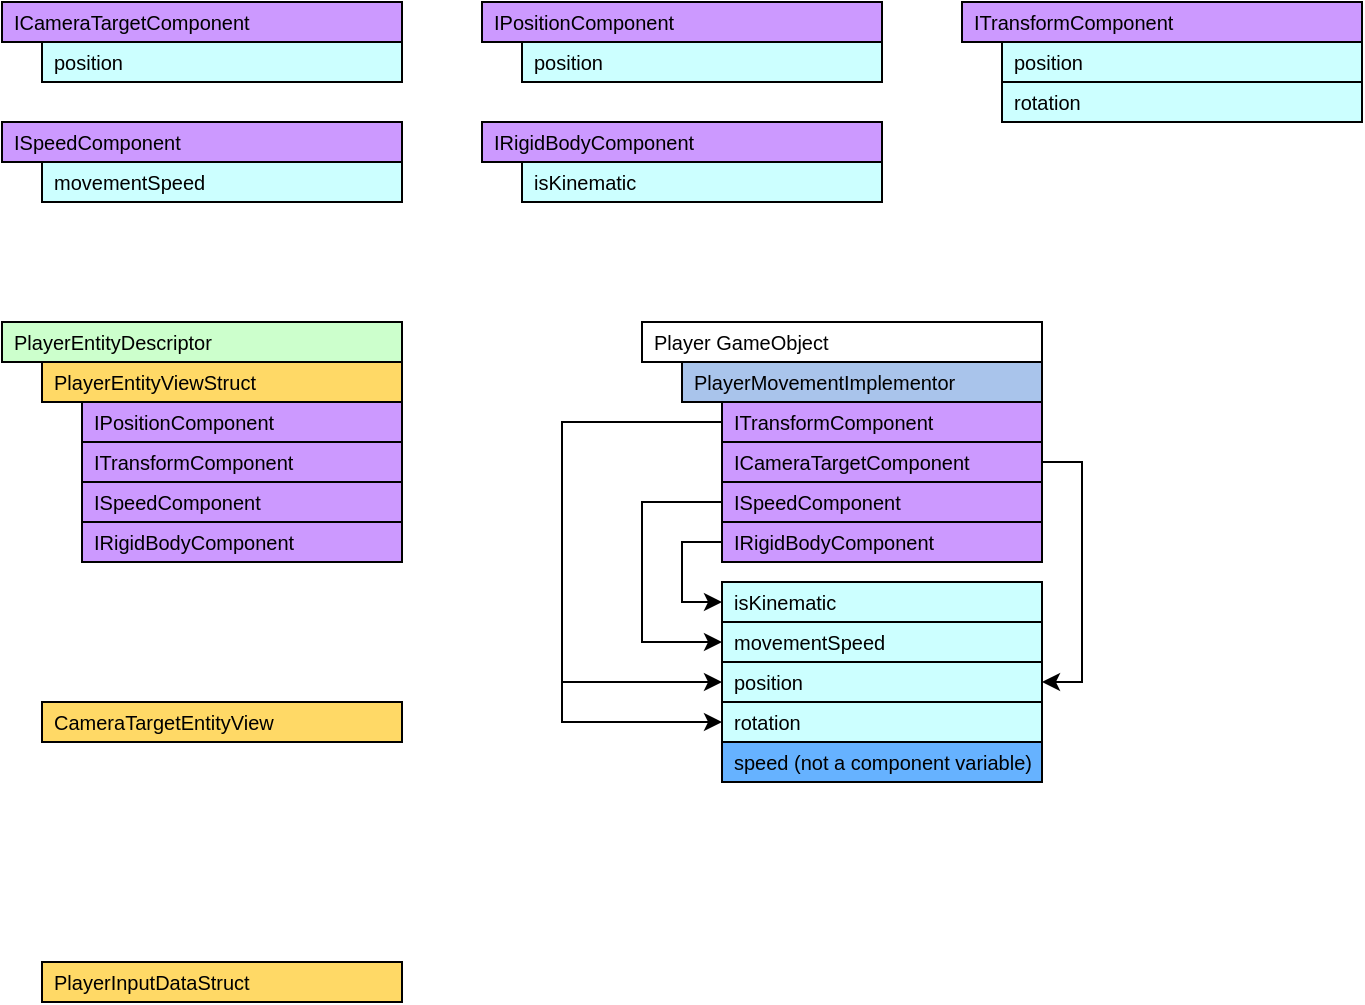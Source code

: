 <mxfile version="12.4.3" type="github" pages="1">
  <diagram id="dk1aevZG_GAy2XOrY3Qh" name="Page-1">
    <mxGraphModel dx="926" dy="626" grid="1" gridSize="10" guides="1" tooltips="1" connect="1" arrows="1" fold="1" page="1" pageScale="1" pageWidth="850" pageHeight="1100" math="0" shadow="0">
      <root>
        <mxCell id="0"/>
        <mxCell id="1" parent="0"/>
        <mxCell id="9Xwpoh8mUwRWMNCVPr1P-12" value="Player GameObject" style="rounded=0;whiteSpace=wrap;html=1;fillColor=#FFFFFF;align=left;spacingLeft=4;fontSize=10;fontFamily=Helvetica;" vertex="1" parent="1">
          <mxGeometry x="360" y="200" width="200" height="20" as="geometry"/>
        </mxCell>
        <mxCell id="9Xwpoh8mUwRWMNCVPr1P-13" value="PlayerMovementImplementor" style="rounded=0;whiteSpace=wrap;html=1;fillColor=#A9C4EB;align=left;spacingLeft=4;fontSize=10;fontFamily=Helvetica;" vertex="1" parent="1">
          <mxGeometry x="380" y="220" width="180" height="20" as="geometry"/>
        </mxCell>
        <mxCell id="9Xwpoh8mUwRWMNCVPr1P-48" style="edgeStyle=orthogonalEdgeStyle;rounded=0;orthogonalLoop=1;jettySize=auto;html=1;entryX=0;entryY=0.5;entryDx=0;entryDy=0;fillColor=#FFFFFF;fontFamily=Helvetica;fontSize=10;" edge="1" parent="1" source="9Xwpoh8mUwRWMNCVPr1P-15" target="9Xwpoh8mUwRWMNCVPr1P-24">
          <mxGeometry relative="1" as="geometry">
            <Array as="points">
              <mxPoint x="380" y="310"/>
              <mxPoint x="380" y="340"/>
            </Array>
          </mxGeometry>
        </mxCell>
        <mxCell id="9Xwpoh8mUwRWMNCVPr1P-15" value="IRigidBodyComponent" style="rounded=0;whiteSpace=wrap;html=1;fillColor=#CC99FF;align=left;spacingLeft=4;fontSize=10;fontFamily=Helvetica;" vertex="1" parent="1">
          <mxGeometry x="400" y="300" width="160" height="20" as="geometry"/>
        </mxCell>
        <mxCell id="9Xwpoh8mUwRWMNCVPr1P-51" style="edgeStyle=orthogonalEdgeStyle;rounded=0;orthogonalLoop=1;jettySize=auto;html=1;entryX=1;entryY=0.5;entryDx=0;entryDy=0;fillColor=#FFFFFF;fontFamily=Helvetica;fontSize=10;" edge="1" parent="1" source="9Xwpoh8mUwRWMNCVPr1P-17" target="9Xwpoh8mUwRWMNCVPr1P-23">
          <mxGeometry relative="1" as="geometry">
            <Array as="points">
              <mxPoint x="580" y="270"/>
              <mxPoint x="580" y="380"/>
            </Array>
          </mxGeometry>
        </mxCell>
        <mxCell id="9Xwpoh8mUwRWMNCVPr1P-17" value="ICameraTargetComponent" style="rounded=0;whiteSpace=wrap;html=1;fillColor=#CC99FF;align=left;spacingLeft=4;fontSize=10;fontFamily=Helvetica;" vertex="1" parent="1">
          <mxGeometry x="400" y="260" width="160" height="20" as="geometry"/>
        </mxCell>
        <mxCell id="9Xwpoh8mUwRWMNCVPr1P-49" style="edgeStyle=orthogonalEdgeStyle;rounded=0;orthogonalLoop=1;jettySize=auto;html=1;entryX=0;entryY=0.5;entryDx=0;entryDy=0;fillColor=#FFFFFF;fontFamily=Helvetica;fontSize=10;" edge="1" parent="1" source="9Xwpoh8mUwRWMNCVPr1P-18" target="9Xwpoh8mUwRWMNCVPr1P-26">
          <mxGeometry relative="1" as="geometry">
            <Array as="points">
              <mxPoint x="360" y="290"/>
              <mxPoint x="360" y="360"/>
            </Array>
          </mxGeometry>
        </mxCell>
        <mxCell id="9Xwpoh8mUwRWMNCVPr1P-18" value="ISpeedComponent" style="rounded=0;whiteSpace=wrap;html=1;fillColor=#CC99FF;align=left;spacingLeft=4;fontSize=10;fontFamily=Helvetica;" vertex="1" parent="1">
          <mxGeometry x="400" y="280" width="160" height="20" as="geometry"/>
        </mxCell>
        <mxCell id="9Xwpoh8mUwRWMNCVPr1P-54" style="edgeStyle=orthogonalEdgeStyle;rounded=0;orthogonalLoop=1;jettySize=auto;html=1;fillColor=#FFFFFF;fontFamily=Helvetica;fontSize=10;entryX=0;entryY=0.5;entryDx=0;entryDy=0;" edge="1" parent="1" source="9Xwpoh8mUwRWMNCVPr1P-19" target="9Xwpoh8mUwRWMNCVPr1P-25">
          <mxGeometry relative="1" as="geometry">
            <mxPoint x="320" y="381.628" as="targetPoint"/>
            <Array as="points">
              <mxPoint x="320" y="250"/>
              <mxPoint x="320" y="400"/>
            </Array>
          </mxGeometry>
        </mxCell>
        <mxCell id="9Xwpoh8mUwRWMNCVPr1P-55" style="edgeStyle=orthogonalEdgeStyle;rounded=0;orthogonalLoop=1;jettySize=auto;html=1;entryX=0;entryY=0.5;entryDx=0;entryDy=0;fillColor=#FFFFFF;fontFamily=Helvetica;fontSize=10;" edge="1" parent="1" source="9Xwpoh8mUwRWMNCVPr1P-19" target="9Xwpoh8mUwRWMNCVPr1P-23">
          <mxGeometry relative="1" as="geometry">
            <Array as="points">
              <mxPoint x="320" y="250"/>
              <mxPoint x="320" y="380"/>
            </Array>
          </mxGeometry>
        </mxCell>
        <mxCell id="9Xwpoh8mUwRWMNCVPr1P-19" value="ITransformComponent" style="rounded=0;whiteSpace=wrap;html=1;fillColor=#CC99FF;align=left;spacingLeft=4;fontSize=10;fontFamily=Helvetica;" vertex="1" parent="1">
          <mxGeometry x="400" y="240" width="160" height="20" as="geometry"/>
        </mxCell>
        <mxCell id="9Xwpoh8mUwRWMNCVPr1P-22" value="speed (not a component variable)" style="rounded=0;whiteSpace=wrap;html=1;fillColor=#66B2FF;align=left;spacingLeft=4;fontSize=10;fontFamily=Helvetica;" vertex="1" parent="1">
          <mxGeometry x="400" y="410" width="160" height="20" as="geometry"/>
        </mxCell>
        <mxCell id="9Xwpoh8mUwRWMNCVPr1P-23" value="position" style="rounded=0;whiteSpace=wrap;html=1;fillColor=#CCFFFF;align=left;spacingLeft=4;fontSize=10;fontFamily=Helvetica;" vertex="1" parent="1">
          <mxGeometry x="400" y="370" width="160" height="20" as="geometry"/>
        </mxCell>
        <mxCell id="9Xwpoh8mUwRWMNCVPr1P-24" value="isKinematic" style="rounded=0;whiteSpace=wrap;html=1;fillColor=#CCFFFF;align=left;spacingLeft=4;fontSize=10;fontFamily=Helvetica;" vertex="1" parent="1">
          <mxGeometry x="400" y="330" width="160" height="20" as="geometry"/>
        </mxCell>
        <mxCell id="9Xwpoh8mUwRWMNCVPr1P-25" value="rotation" style="rounded=0;whiteSpace=wrap;html=1;fillColor=#CCFFFF;align=left;spacingLeft=4;fontSize=10;fontFamily=Helvetica;" vertex="1" parent="1">
          <mxGeometry x="400" y="390" width="160" height="20" as="geometry"/>
        </mxCell>
        <mxCell id="9Xwpoh8mUwRWMNCVPr1P-26" value="movementSpeed" style="rounded=0;whiteSpace=wrap;html=1;fillColor=#CCFFFF;align=left;spacingLeft=4;fontSize=10;fontFamily=Helvetica;" vertex="1" parent="1">
          <mxGeometry x="400" y="350" width="160" height="20" as="geometry"/>
        </mxCell>
        <mxCell id="9Xwpoh8mUwRWMNCVPr1P-33" value="PlayerEntityDescriptor" style="rounded=0;whiteSpace=wrap;html=1;fillColor=#CCFFCC;align=left;spacingLeft=4;fontSize=10;fontFamily=Helvetica;" vertex="1" parent="1">
          <mxGeometry x="40" y="200" width="200" height="20" as="geometry"/>
        </mxCell>
        <mxCell id="9Xwpoh8mUwRWMNCVPr1P-34" value="IPositionComponent" style="rounded=0;whiteSpace=wrap;html=1;fillColor=#CC99FF;align=left;spacingLeft=4;fontSize=10;fontFamily=Helvetica;" vertex="1" parent="1">
          <mxGeometry x="280" y="40" width="200" height="20" as="geometry"/>
        </mxCell>
        <mxCell id="9Xwpoh8mUwRWMNCVPr1P-35" value="ICameraTargetComponent" style="rounded=0;whiteSpace=wrap;html=1;fillColor=#CC99FF;align=left;spacingLeft=4;fontSize=10;fontFamily=Helvetica;" vertex="1" parent="1">
          <mxGeometry x="40" y="40" width="200" height="20" as="geometry"/>
        </mxCell>
        <mxCell id="9Xwpoh8mUwRWMNCVPr1P-36" value="ISpeedComponent" style="rounded=0;whiteSpace=wrap;html=1;fillColor=#CC99FF;align=left;spacingLeft=4;fontSize=10;fontFamily=Helvetica;" vertex="1" parent="1">
          <mxGeometry x="40" y="100" width="200" height="20" as="geometry"/>
        </mxCell>
        <mxCell id="9Xwpoh8mUwRWMNCVPr1P-37" value="ITransformComponent" style="rounded=0;whiteSpace=wrap;html=1;fillColor=#CC99FF;align=left;spacingLeft=4;fontSize=10;fontFamily=Helvetica;" vertex="1" parent="1">
          <mxGeometry x="520" y="40" width="200" height="20" as="geometry"/>
        </mxCell>
        <mxCell id="9Xwpoh8mUwRWMNCVPr1P-38" value="position" style="rounded=0;whiteSpace=wrap;html=1;fillColor=#CCFFFF;align=left;spacingLeft=4;fontSize=10;fontFamily=Helvetica;" vertex="1" parent="1">
          <mxGeometry x="60" y="60" width="180" height="20" as="geometry"/>
        </mxCell>
        <mxCell id="9Xwpoh8mUwRWMNCVPr1P-39" value="position" style="rounded=0;whiteSpace=wrap;html=1;fillColor=#CCFFFF;align=left;spacingLeft=4;fontSize=10;fontFamily=Helvetica;" vertex="1" parent="1">
          <mxGeometry x="300" y="60" width="180" height="20" as="geometry"/>
        </mxCell>
        <mxCell id="9Xwpoh8mUwRWMNCVPr1P-40" value="movementSpeed" style="rounded=0;whiteSpace=wrap;html=1;fillColor=#CCFFFF;align=left;spacingLeft=4;fontSize=10;fontFamily=Helvetica;" vertex="1" parent="1">
          <mxGeometry x="60" y="120" width="180" height="20" as="geometry"/>
        </mxCell>
        <mxCell id="9Xwpoh8mUwRWMNCVPr1P-41" value="position" style="rounded=0;whiteSpace=wrap;html=1;fillColor=#CCFFFF;align=left;spacingLeft=4;fontSize=10;fontFamily=Helvetica;" vertex="1" parent="1">
          <mxGeometry x="540" y="60" width="180" height="20" as="geometry"/>
        </mxCell>
        <mxCell id="9Xwpoh8mUwRWMNCVPr1P-42" value="rotation" style="rounded=0;whiteSpace=wrap;html=1;fillColor=#CCFFFF;align=left;spacingLeft=4;fontSize=10;fontFamily=Helvetica;" vertex="1" parent="1">
          <mxGeometry x="540" y="80" width="180" height="20" as="geometry"/>
        </mxCell>
        <mxCell id="9Xwpoh8mUwRWMNCVPr1P-56" value="PlayerEntityViewStruct" style="rounded=0;whiteSpace=wrap;html=1;fillColor=#FFD966;align=left;spacingLeft=4;fontSize=10;fontFamily=Helvetica;" vertex="1" parent="1">
          <mxGeometry x="60" y="220" width="180" height="20" as="geometry"/>
        </mxCell>
        <mxCell id="9Xwpoh8mUwRWMNCVPr1P-57" value="CameraTargetEntityView" style="rounded=0;whiteSpace=wrap;html=1;fillColor=#FFD966;align=left;spacingLeft=4;fontSize=10;fontFamily=Helvetica;" vertex="1" parent="1">
          <mxGeometry x="60" y="390" width="180" height="20" as="geometry"/>
        </mxCell>
        <mxCell id="9Xwpoh8mUwRWMNCVPr1P-58" value="PlayerInputDataStruct" style="rounded=0;whiteSpace=wrap;html=1;fillColor=#FFD966;align=left;spacingLeft=4;fontSize=10;fontFamily=Helvetica;" vertex="1" parent="1">
          <mxGeometry x="60" y="520" width="180" height="20" as="geometry"/>
        </mxCell>
        <mxCell id="9Xwpoh8mUwRWMNCVPr1P-60" value="IRigidBodyComponent" style="rounded=0;whiteSpace=wrap;html=1;fillColor=#CC99FF;align=left;spacingLeft=4;fontSize=10;fontFamily=Helvetica;" vertex="1" parent="1">
          <mxGeometry x="80" y="300" width="160" height="20" as="geometry"/>
        </mxCell>
        <mxCell id="9Xwpoh8mUwRWMNCVPr1P-61" value="ISpeedComponent" style="rounded=0;whiteSpace=wrap;html=1;fillColor=#CC99FF;align=left;spacingLeft=4;fontSize=10;fontFamily=Helvetica;" vertex="1" parent="1">
          <mxGeometry x="80" y="280" width="160" height="20" as="geometry"/>
        </mxCell>
        <mxCell id="9Xwpoh8mUwRWMNCVPr1P-62" value="IPositionComponent" style="rounded=0;whiteSpace=wrap;html=1;fillColor=#CC99FF;align=left;spacingLeft=4;fontSize=10;fontFamily=Helvetica;" vertex="1" parent="1">
          <mxGeometry x="80" y="240" width="160" height="20" as="geometry"/>
        </mxCell>
        <mxCell id="9Xwpoh8mUwRWMNCVPr1P-63" value="ITransformComponent" style="rounded=0;whiteSpace=wrap;html=1;fillColor=#CC99FF;align=left;spacingLeft=4;fontSize=10;fontFamily=Helvetica;" vertex="1" parent="1">
          <mxGeometry x="80" y="260" width="160" height="20" as="geometry"/>
        </mxCell>
        <mxCell id="9Xwpoh8mUwRWMNCVPr1P-64" value="IRigidBodyComponent" style="rounded=0;whiteSpace=wrap;html=1;fillColor=#CC99FF;align=left;spacingLeft=4;fontSize=10;fontFamily=Helvetica;" vertex="1" parent="1">
          <mxGeometry x="280" y="100" width="200" height="20" as="geometry"/>
        </mxCell>
        <mxCell id="9Xwpoh8mUwRWMNCVPr1P-65" value="isKinematic" style="rounded=0;whiteSpace=wrap;html=1;fillColor=#CCFFFF;align=left;spacingLeft=4;fontSize=10;fontFamily=Helvetica;" vertex="1" parent="1">
          <mxGeometry x="300" y="120" width="180" height="20" as="geometry"/>
        </mxCell>
      </root>
    </mxGraphModel>
  </diagram>
</mxfile>
